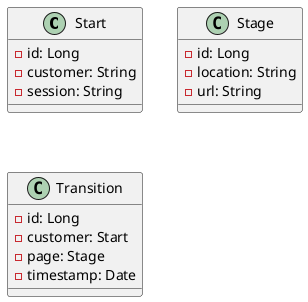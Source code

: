 @startuml
    class Start {
        - id: Long
        - customer: String
        - session: String
    }

    class Stage {
        - id: Long
        - location: String
        - url: String
    }

    class Transition {
        - id: Long
        - customer: Start
        - page: Stage
        - timestamp: Date
    }
@enduml